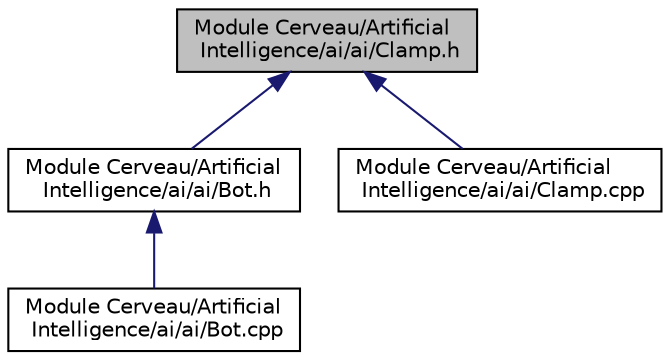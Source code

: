 digraph "Module Cerveau/Artificial Intelligence/ai/ai/Clamp.h"
{
  edge [fontname="Helvetica",fontsize="10",labelfontname="Helvetica",labelfontsize="10"];
  node [fontname="Helvetica",fontsize="10",shape=record];
  Node1 [label="Module Cerveau/Artificial\l Intelligence/ai/ai/Clamp.h",height=0.2,width=0.4,color="black", fillcolor="grey75", style="filled" fontcolor="black"];
  Node1 -> Node2 [dir="back",color="midnightblue",fontsize="10",style="solid",fontname="Helvetica"];
  Node2 [label="Module Cerveau/Artificial\l Intelligence/ai/ai/Bot.h",height=0.2,width=0.4,color="black", fillcolor="white", style="filled",URL="$_bot_8h.html",tooltip="classe robot "];
  Node2 -> Node3 [dir="back",color="midnightblue",fontsize="10",style="solid",fontname="Helvetica"];
  Node3 [label="Module Cerveau/Artificial\l Intelligence/ai/ai/Bot.cpp",height=0.2,width=0.4,color="black", fillcolor="white", style="filled",URL="$_bot_8cpp.html",tooltip="classe robot "];
  Node1 -> Node4 [dir="back",color="midnightblue",fontsize="10",style="solid",fontname="Helvetica"];
  Node4 [label="Module Cerveau/Artificial\l Intelligence/ai/ai/Clamp.cpp",height=0.2,width=0.4,color="black", fillcolor="white", style="filled",URL="$_clamp_8cpp.html",tooltip="classe pince "];
}
